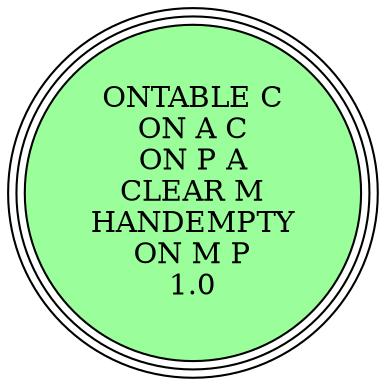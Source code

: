 digraph {
"ONTABLE C\nON A C\nON P A\nCLEAR M\nHANDEMPTY\nON M P\n1.0\n" [shape=circle, style=filled, fillcolor=palegreen1, peripheries=3];
"ONTABLE C\nON A C\nON P A\nCLEAR M\nHANDEMPTY\nON M P\n1.0\n" [shape=circle, style=filled, fillcolor=palegreen1, peripheries=3];
}
